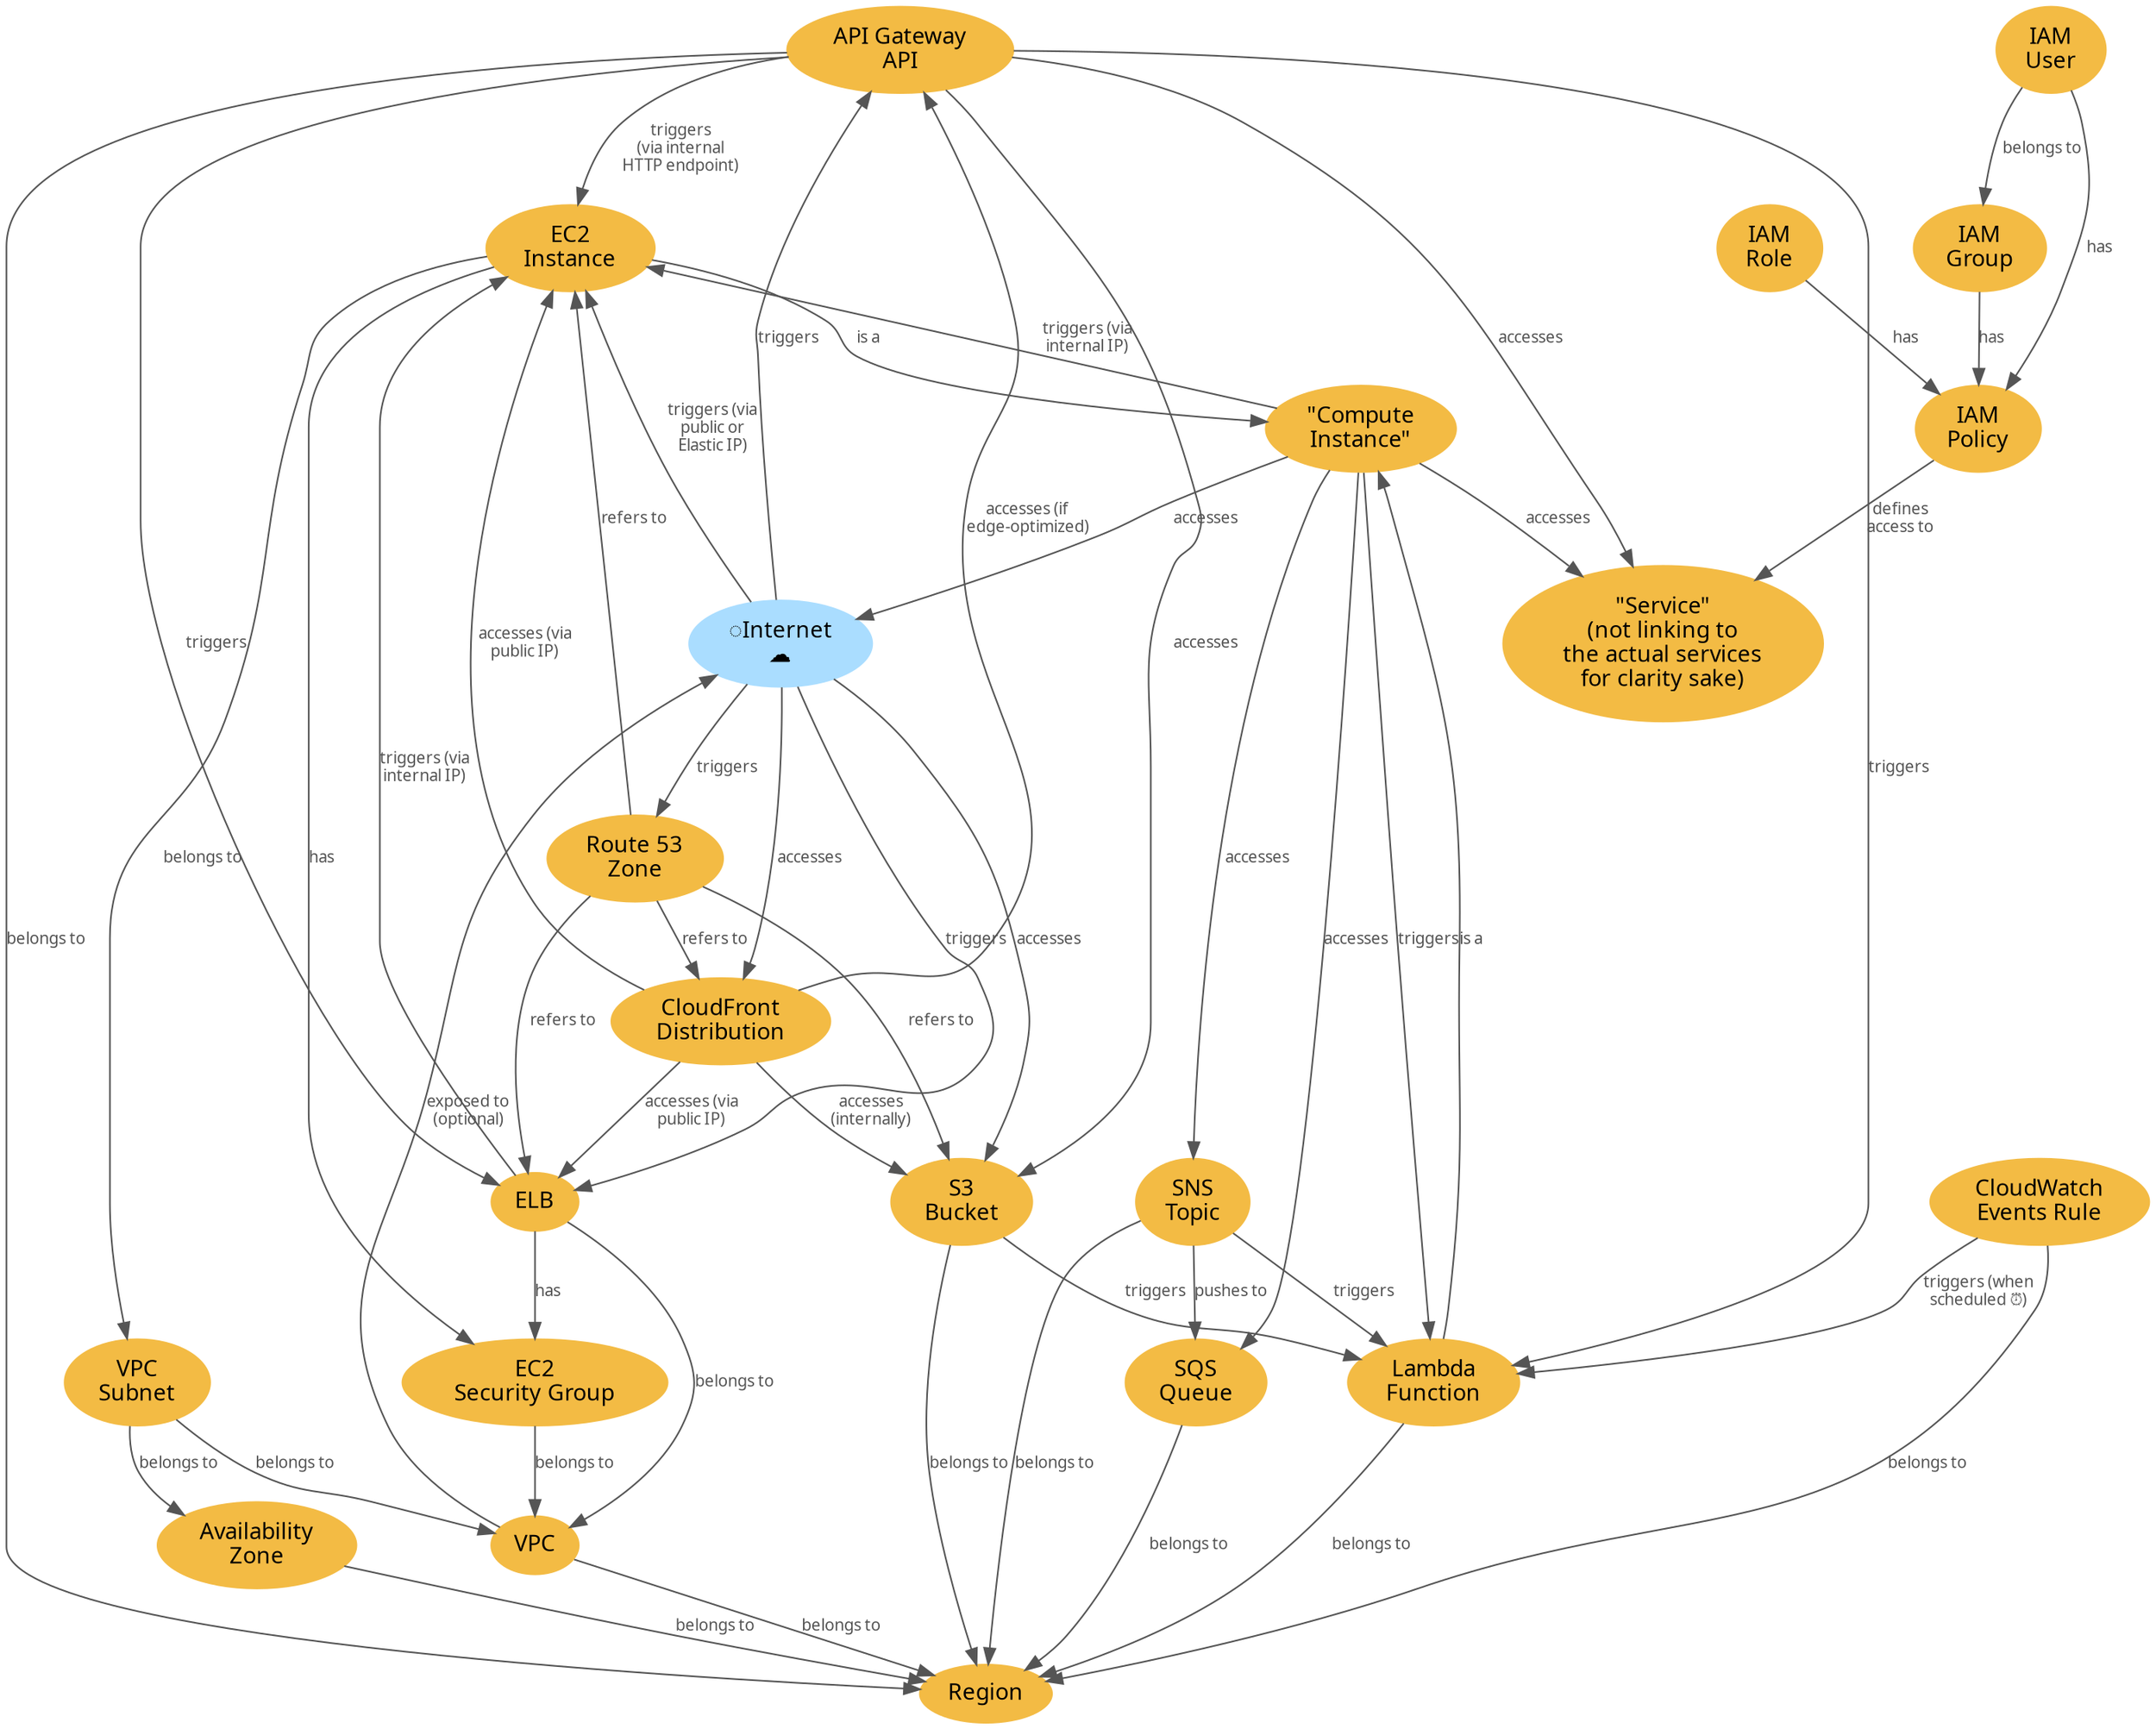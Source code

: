 digraph {
  node [style="filled", color="#F3BB44", fontname="Roboto Mono"]
  edge [fontsize=10, color="#555555", fontname="Roboto Mono", fontcolor="#555555"]
  
  api_gateway_api [label="API Gateway\nAPI"]
  api_gateway_api -> ec2_instance [label="triggers\n(via internal\nHTTP endpoint)"]
  api_gateway_api -> elb [label="triggers"]
  api_gateway_api -> lambda_function [label="triggers"]
  api_gateway_api -> region [label="belongs to"]
  api_gateway_api -> s3_bucket [label="accesses"]
  api_gateway_api -> service [label="accesses"]

  availability_zone [label="Availability\nZone"]
  availability_zone -> region [label="belongs to"]

  cloudfront_distribution [label="CloudFront\nDistribution"]
  cloudfront_distribution -> api_gateway_api [label="accesses (if\nedge-optimized)"]
  cloudfront_distribution -> ec2_instance [label="accesses (via\npublic IP)"]
  cloudfront_distribution -> elb [label="accesses (via\npublic IP)"]
  cloudfront_distribution -> s3_bucket [label="accesses\n(internally)"]

  cloudwatch_events_rule [label="CloudWatch\nEvents Rule"]
  cloudwatch_events_rule -> lambda_function [label="triggers (when\nscheduled ⏰)"]
  cloudwatch_events_rule -> region [label="belongs to"]

  compute_instance [label = "\"Compute\nInstance\""]
  compute_instance -> ec2_instance [label="triggers (via\ninternal IP)"]
  compute_instance -> internet [label="accesses"]
  compute_instance -> lambda_function [label="triggers"]
  compute_instance -> service [label="accesses"]
  compute_instance -> sns_topic [label="accesses"]
  compute_instance -> sqs_queue [label="accesses"]

  ec2_instance [label="EC2\nInstance"]
  ec2_instance -> compute_instance [label="is a"]
  ec2_instance -> ec2_security_group [label="has"]
  ec2_instance -> vpc_subnet [label="belongs to"]

  ec2_security_group [label="EC2\nSecurity Group"]
  ec2_security_group -> vpc [label="belongs to"]

  elb [label="ELB"]
  elb -> ec2_instance [label="triggers (via\ninternal IP)"]
  elb -> ec2_security_group [label="has"]
  elb -> vpc [label="belongs to"]

  iam_group [label="IAM\nGroup"]
  iam_group -> iam_policy [label="has"]

  iam_policy [label="IAM\nPolicy"]
  iam_policy -> service [label="defines\naccess to"]

  iam_role [label="IAM\nRole"]
  iam_role -> iam_policy [label="has"]

  iam_user [label="IAM\nUser"]
  iam_user -> iam_group [label="belongs to"]
  iam_user -> iam_policy [label="has"]

  internet [label="️️Internet\n☁️", color="#aaddff", style="filled"]
  internet -> api_gateway_api [label="triggers"]
  internet -> cloudfront_distribution [label="accesses"]
  internet -> ec2_instance [label="triggers (via\npublic or\nElastic IP)"]
  internet -> elb [label="triggers"]
  internet -> route_53_zone [label="triggers"]
  internet -> s3_bucket [label="accesses"]

  lambda_function [label="Lambda\nFunction"]
  lambda_function -> compute_instance [label="is a"]
  lambda_function -> region [label="belongs to"]

  region [label="Region"]

  route_53_zone [label="Route 53\nZone"]
  route_53_zone -> cloudfront_distribution [label="refers to"]
  route_53_zone -> ec2_instance [label="refers to"]
  route_53_zone -> elb [label="refers to"]
  route_53_zone -> s3_bucket [label="refers to"]

  s3_bucket [label="S3\nBucket"]
  s3_bucket -> lambda_function [label="triggers"]
  s3_bucket -> region [label="belongs to"]

  service [label="\"Service\"\n(not linking to\nthe actual services\nfor clarity sake)"]

  sns_topic [label="SNS\nTopic"]
  sns_topic -> lambda_function [label="triggers"]
  sns_topic -> region [label="belongs to"]
  sns_topic -> sqs_queue [label="pushes to"]

  sqs_queue [label="SQS\nQueue"]
  sqs_queue -> region [label="belongs to"]

  vpc [label="VPC"]
  vpc -> internet [label="exposed to\n(optional)"]
  vpc -> region [label="belongs to"]

  vpc_subnet [label="VPC\nSubnet"]
  vpc_subnet -> availability_zone [label="belongs to"]
  vpc_subnet -> vpc [label="belongs to"]
}